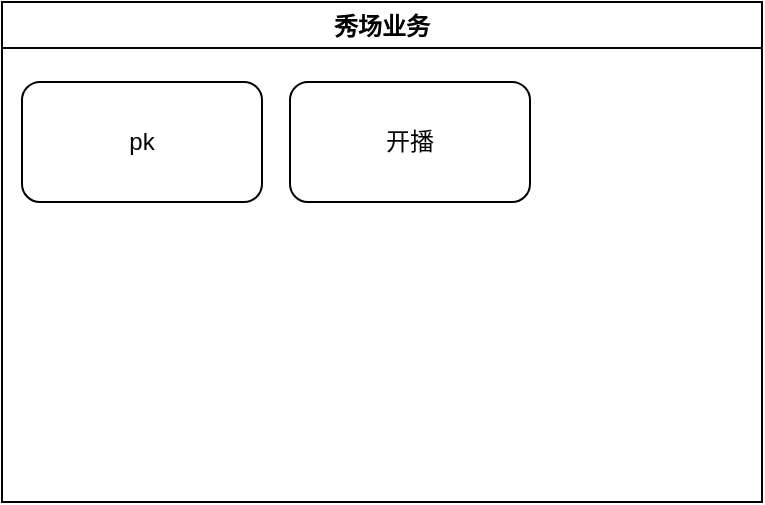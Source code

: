 <mxfile version="15.8.2" type="github" pages="3">
  <diagram id="-zExrgT_BRnBi5LAR7cQ" name="秀场">
    <mxGraphModel dx="1298" dy="737" grid="1" gridSize="10" guides="1" tooltips="1" connect="1" arrows="1" fold="1" page="1" pageScale="1" pageWidth="827" pageHeight="1169" math="0" shadow="0">
      <root>
        <mxCell id="0" />
        <mxCell id="1" parent="0" />
        <mxCell id="dI_-nYB475puKDVMi6PS-1" value="秀场业务" style="swimlane;" parent="1" vertex="1">
          <mxGeometry x="210" y="90" width="380" height="250" as="geometry" />
        </mxCell>
        <UserObject label="pk" link="data:page/id,10N0lQfYe8wFm5Y1iMHj" linkTarget="_blank" id="dI_-nYB475puKDVMi6PS-2">
          <mxCell style="rounded=1;whiteSpace=wrap;html=1;" parent="dI_-nYB475puKDVMi6PS-1" vertex="1">
            <mxGeometry x="10" y="40" width="120" height="60" as="geometry" />
          </mxCell>
        </UserObject>
        <UserObject label="开播" linkTarget="_blank" id="jEsV86pqmchG5fzxGEFL-1">
          <mxCell style="rounded=1;whiteSpace=wrap;html=1;" vertex="1" parent="dI_-nYB475puKDVMi6PS-1">
            <mxGeometry x="144" y="40" width="120" height="60" as="geometry" />
          </mxCell>
        </UserObject>
      </root>
    </mxGraphModel>
  </diagram>
  <diagram id="10N0lQfYe8wFm5Y1iMHj" name="pk">
    <mxGraphModel dx="1224" dy="603" grid="1" gridSize="10" guides="1" tooltips="1" connect="1" arrows="1" fold="1" page="1" pageScale="1" pageWidth="827" pageHeight="1169" math="0" shadow="0">
      <root>
        <mxCell id="ViuJwLj1OOJugTnilVeR-0" />
        <mxCell id="ViuJwLj1OOJugTnilVeR-1" parent="ViuJwLj1OOJugTnilVeR-0" />
        <mxCell id="oJSJa1uBalol4lqOYZzI-0" value="pk业务" style="swimlane;" vertex="1" parent="ViuJwLj1OOJugTnilVeR-1">
          <mxGeometry x="130" y="80" width="430" height="150" as="geometry" />
        </mxCell>
        <mxCell id="oJSJa1uBalol4lqOYZzI-1" value="欢乐pk" style="rounded=1;whiteSpace=wrap;html=1;" vertex="1" parent="oJSJa1uBalol4lqOYZzI-0">
          <mxGeometry x="10" y="40" width="120" height="60" as="geometry" />
        </mxCell>
        <mxCell id="oJSJa1uBalol4lqOYZzI-2" value="大乱斗" style="rounded=1;whiteSpace=wrap;html=1;" vertex="1" parent="oJSJa1uBalol4lqOYZzI-0">
          <mxGeometry x="150" y="40" width="120" height="60" as="geometry" />
        </mxCell>
        <mxCell id="oJSJa1uBalol4lqOYZzI-3" value="pk排位赛" style="rounded=1;whiteSpace=wrap;html=1;" vertex="1" parent="oJSJa1uBalol4lqOYZzI-0">
          <mxGeometry x="284" y="40" width="120" height="60" as="geometry" />
        </mxCell>
      </root>
    </mxGraphModel>
  </diagram>
  <diagram id="iFGO0_nW-d2mRWAo7Vv8" name="开播">
    <mxGraphModel dx="1854" dy="1053" grid="1" gridSize="10" guides="1" tooltips="1" connect="1" arrows="1" fold="1" page="1" pageScale="1" pageWidth="827" pageHeight="1169" math="0" shadow="0">
      <root>
        <mxCell id="7iOyxtZFTVFlowte3Iuy-0" />
        <mxCell id="7iOyxtZFTVFlowte3Iuy-1" parent="7iOyxtZFTVFlowte3Iuy-0" />
        <mxCell id="7iOyxtZFTVFlowte3Iuy-2" value="Start" style="shape=umlLifeline;perimeter=lifelinePerimeter;whiteSpace=wrap;html=1;container=1;collapsible=0;recursiveResize=0;outlineConnect=0;" vertex="1" parent="7iOyxtZFTVFlowte3Iuy-1">
          <mxGeometry x="50" y="110" width="100" height="4470" as="geometry" />
        </mxCell>
        <mxCell id="7iOyxtZFTVFlowte3Iuy-18" value="" style="html=1;points=[];perimeter=orthogonalPerimeter;" vertex="1" parent="7iOyxtZFTVFlowte3Iuy-2">
          <mxGeometry x="45" y="100" width="10" height="4100" as="geometry" />
        </mxCell>
        <mxCell id="7iOyxtZFTVFlowte3Iuy-67" value="" style="html=1;points=[];perimeter=orthogonalPerimeter;" vertex="1" parent="7iOyxtZFTVFlowte3Iuy-2">
          <mxGeometry x="55" y="1490" width="10" height="40" as="geometry" />
        </mxCell>
        <mxCell id="7iOyxtZFTVFlowte3Iuy-68" value="14、检查请求参数自定义标签长度不得大于60" style="edgeStyle=orthogonalEdgeStyle;html=1;align=left;spacingLeft=2;endArrow=block;rounded=0;entryX=1;entryY=0;" edge="1" target="7iOyxtZFTVFlowte3Iuy-67" parent="7iOyxtZFTVFlowte3Iuy-2">
          <mxGeometry relative="1" as="geometry">
            <mxPoint x="60" y="1470" as="sourcePoint" />
            <Array as="points">
              <mxPoint x="90" y="1470" />
            </Array>
          </mxGeometry>
        </mxCell>
        <mxCell id="7iOyxtZFTVFlowte3Iuy-90" value="" style="html=1;points=[];perimeter=orthogonalPerimeter;" vertex="1" parent="7iOyxtZFTVFlowte3Iuy-2">
          <mxGeometry x="50" y="2260" width="10" height="40" as="geometry" />
        </mxCell>
        <mxCell id="7iOyxtZFTVFlowte3Iuy-91" value="21、检查【5】返回结果是否成年&amp;amp;认证" style="edgeStyle=orthogonalEdgeStyle;html=1;align=left;spacingLeft=2;endArrow=block;rounded=0;entryX=1;entryY=0;" edge="1" target="7iOyxtZFTVFlowte3Iuy-90" parent="7iOyxtZFTVFlowte3Iuy-2">
          <mxGeometry relative="1" as="geometry">
            <mxPoint x="55" y="2240" as="sourcePoint" />
            <Array as="points">
              <mxPoint x="85" y="2240" />
            </Array>
          </mxGeometry>
        </mxCell>
        <mxCell id="7iOyxtZFTVFlowte3Iuy-118" value="" style="html=1;points=[];perimeter=orthogonalPerimeter;" vertex="1" parent="7iOyxtZFTVFlowte3Iuy-2">
          <mxGeometry x="50" y="2890" width="10" height="40" as="geometry" />
        </mxCell>
        <mxCell id="7iOyxtZFTVFlowte3Iuy-119" value="27、地理信息判断，由【5】返回" style="edgeStyle=orthogonalEdgeStyle;html=1;align=left;spacingLeft=2;endArrow=block;rounded=0;entryX=1;entryY=0;" edge="1" target="7iOyxtZFTVFlowte3Iuy-118" parent="7iOyxtZFTVFlowte3Iuy-2">
          <mxGeometry relative="1" as="geometry">
            <mxPoint x="55" y="2870" as="sourcePoint" />
            <Array as="points">
              <mxPoint x="85" y="2870" />
            </Array>
          </mxGeometry>
        </mxCell>
        <mxCell id="7iOyxtZFTVFlowte3Iuy-130" value="" style="html=1;points=[];perimeter=orthogonalPerimeter;" vertex="1" parent="7iOyxtZFTVFlowte3Iuy-2">
          <mxGeometry x="50" y="3300" width="10" height="40" as="geometry" />
        </mxCell>
        <mxCell id="7iOyxtZFTVFlowte3Iuy-131" value="31、extends处理处理（音频模式）" style="edgeStyle=orthogonalEdgeStyle;html=1;align=left;spacingLeft=2;endArrow=block;rounded=0;entryX=1;entryY=0;" edge="1" target="7iOyxtZFTVFlowte3Iuy-130" parent="7iOyxtZFTVFlowte3Iuy-2">
          <mxGeometry relative="1" as="geometry">
            <mxPoint x="55" y="3280" as="sourcePoint" />
            <Array as="points">
              <mxPoint x="85" y="3280" />
            </Array>
          </mxGeometry>
        </mxCell>
        <mxCell id="7iOyxtZFTVFlowte3Iuy-4" value="Request" style="shape=umlLifeline;perimeter=lifelinePerimeter;whiteSpace=wrap;html=1;container=1;collapsible=0;recursiveResize=0;outlineConnect=0;" vertex="1" parent="7iOyxtZFTVFlowte3Iuy-1">
          <mxGeometry x="320" y="110" width="100" height="4470" as="geometry" />
        </mxCell>
        <mxCell id="7iOyxtZFTVFlowte3Iuy-24" value="" style="html=1;points=[];perimeter=orthogonalPerimeter;" vertex="1" parent="7iOyxtZFTVFlowte3Iuy-4">
          <mxGeometry x="45" y="200" width="10" height="80" as="geometry" />
        </mxCell>
        <mxCell id="7iOyxtZFTVFlowte3Iuy-5" value="Vo" style="shape=umlLifeline;perimeter=lifelinePerimeter;whiteSpace=wrap;html=1;container=1;collapsible=0;recursiveResize=0;outlineConnect=0;" vertex="1" parent="7iOyxtZFTVFlowte3Iuy-1">
          <mxGeometry x="450" y="110" width="100" height="4500" as="geometry" />
        </mxCell>
        <mxCell id="7iOyxtZFTVFlowte3Iuy-32" value="" style="html=1;points=[];perimeter=orthogonalPerimeter;" vertex="1" parent="7iOyxtZFTVFlowte3Iuy-5">
          <mxGeometry x="45" y="300" width="10" height="80" as="geometry" />
        </mxCell>
        <mxCell id="7iOyxtZFTVFlowte3Iuy-6" value="Feature" style="shape=umlLifeline;perimeter=lifelinePerimeter;whiteSpace=wrap;html=1;container=1;collapsible=0;recursiveResize=0;outlineConnect=0;" vertex="1" parent="7iOyxtZFTVFlowte3Iuy-1">
          <mxGeometry x="580" y="110" width="100" height="4280" as="geometry" />
        </mxCell>
        <mxCell id="7iOyxtZFTVFlowte3Iuy-35" value="" style="html=1;points=[];perimeter=orthogonalPerimeter;" vertex="1" parent="7iOyxtZFTVFlowte3Iuy-6">
          <mxGeometry x="45" y="395" width="10" height="80" as="geometry" />
        </mxCell>
        <mxCell id="7iOyxtZFTVFlowte3Iuy-61" value="" style="html=1;points=[];perimeter=orthogonalPerimeter;" vertex="1" parent="7iOyxtZFTVFlowte3Iuy-6">
          <mxGeometry x="45" y="1230" width="10" height="80" as="geometry" />
        </mxCell>
        <mxCell id="7iOyxtZFTVFlowte3Iuy-124" value="" style="html=1;points=[];perimeter=orthogonalPerimeter;" vertex="1" parent="7iOyxtZFTVFlowte3Iuy-6">
          <mxGeometry x="45" y="3060" width="10" height="80" as="geometry" />
        </mxCell>
        <mxCell id="7iOyxtZFTVFlowte3Iuy-7" value="PepperClient" style="shape=umlLifeline;perimeter=lifelinePerimeter;whiteSpace=wrap;html=1;container=1;collapsible=0;recursiveResize=0;outlineConnect=0;" vertex="1" parent="7iOyxtZFTVFlowte3Iuy-1">
          <mxGeometry x="840" y="110" width="100" height="4390" as="geometry" />
        </mxCell>
        <mxCell id="7iOyxtZFTVFlowte3Iuy-38" value="" style="html=1;points=[];perimeter=orthogonalPerimeter;" vertex="1" parent="7iOyxtZFTVFlowte3Iuy-7">
          <mxGeometry x="45" y="490" width="10" height="80" as="geometry" />
        </mxCell>
        <mxCell id="7iOyxtZFTVFlowte3Iuy-58" value="" style="html=1;points=[];perimeter=orthogonalPerimeter;" vertex="1" parent="7iOyxtZFTVFlowte3Iuy-7">
          <mxGeometry x="45" y="1130" width="10" height="80" as="geometry" />
        </mxCell>
        <mxCell id="7iOyxtZFTVFlowte3Iuy-64" value="" style="html=1;points=[];perimeter=orthogonalPerimeter;" vertex="1" parent="7iOyxtZFTVFlowte3Iuy-7">
          <mxGeometry x="45" y="1340" width="10" height="80" as="geometry" />
        </mxCell>
        <mxCell id="7iOyxtZFTVFlowte3Iuy-69" value="" style="html=1;points=[];perimeter=orthogonalPerimeter;" vertex="1" parent="7iOyxtZFTVFlowte3Iuy-7">
          <mxGeometry x="45" y="1560" width="10" height="80" as="geometry" />
        </mxCell>
        <mxCell id="7iOyxtZFTVFlowte3Iuy-73" value="" style="html=1;points=[];perimeter=orthogonalPerimeter;" vertex="1" parent="7iOyxtZFTVFlowte3Iuy-7">
          <mxGeometry x="45" y="1670" width="10" height="80" as="geometry" />
        </mxCell>
        <mxCell id="7iOyxtZFTVFlowte3Iuy-76" value="" style="html=1;points=[];perimeter=orthogonalPerimeter;" vertex="1" parent="7iOyxtZFTVFlowte3Iuy-7">
          <mxGeometry x="45" y="1780" width="10" height="80" as="geometry" />
        </mxCell>
        <mxCell id="7iOyxtZFTVFlowte3Iuy-79" value="" style="html=1;points=[];perimeter=orthogonalPerimeter;" vertex="1" parent="7iOyxtZFTVFlowte3Iuy-7">
          <mxGeometry x="45" y="1890" width="10" height="80" as="geometry" />
        </mxCell>
        <mxCell id="7iOyxtZFTVFlowte3Iuy-112" value="" style="html=1;points=[];perimeter=orthogonalPerimeter;" vertex="1" parent="7iOyxtZFTVFlowte3Iuy-7">
          <mxGeometry x="45" y="2760" width="10" height="80" as="geometry" />
        </mxCell>
        <mxCell id="7iOyxtZFTVFlowte3Iuy-127" value="" style="html=1;points=[];perimeter=orthogonalPerimeter;" vertex="1" parent="7iOyxtZFTVFlowte3Iuy-7">
          <mxGeometry x="45" y="3160" width="10" height="80" as="geometry" />
        </mxCell>
        <mxCell id="7iOyxtZFTVFlowte3Iuy-135" value="" style="html=1;points=[];perimeter=orthogonalPerimeter;" vertex="1" parent="7iOyxtZFTVFlowte3Iuy-7">
          <mxGeometry x="45" y="3470" width="10" height="80" as="geometry" />
        </mxCell>
        <mxCell id="7iOyxtZFTVFlowte3Iuy-138" value="" style="html=1;points=[];perimeter=orthogonalPerimeter;" vertex="1" parent="7iOyxtZFTVFlowte3Iuy-7">
          <mxGeometry x="45" y="3570" width="10" height="80" as="geometry" />
        </mxCell>
        <mxCell id="7iOyxtZFTVFlowte3Iuy-141" value="" style="html=1;points=[];perimeter=orthogonalPerimeter;" vertex="1" parent="7iOyxtZFTVFlowte3Iuy-7">
          <mxGeometry x="45" y="3670" width="10" height="80" as="geometry" />
        </mxCell>
        <mxCell id="7iOyxtZFTVFlowte3Iuy-8" value="Dao" style="shape=umlLifeline;perimeter=lifelinePerimeter;whiteSpace=wrap;html=1;container=1;collapsible=0;recursiveResize=0;outlineConnect=0;" vertex="1" parent="7iOyxtZFTVFlowte3Iuy-1">
          <mxGeometry x="970" y="110" width="100" height="4250" as="geometry" />
        </mxCell>
        <mxCell id="7iOyxtZFTVFlowte3Iuy-41" value="" style="html=1;points=[];perimeter=orthogonalPerimeter;" vertex="1" parent="7iOyxtZFTVFlowte3Iuy-8">
          <mxGeometry x="45" y="590" width="10" height="80" as="geometry" />
        </mxCell>
        <mxCell id="7iOyxtZFTVFlowte3Iuy-82" value="" style="html=1;points=[];perimeter=orthogonalPerimeter;" vertex="1" parent="7iOyxtZFTVFlowte3Iuy-8">
          <mxGeometry x="45" y="2000" width="10" height="80" as="geometry" />
        </mxCell>
        <mxCell id="7iOyxtZFTVFlowte3Iuy-85" value="" style="html=1;points=[];perimeter=orthogonalPerimeter;" vertex="1" parent="7iOyxtZFTVFlowte3Iuy-8">
          <mxGeometry x="45" y="2120" width="10" height="80" as="geometry" />
        </mxCell>
        <mxCell id="7iOyxtZFTVFlowte3Iuy-103" value="" style="html=1;points=[];perimeter=orthogonalPerimeter;" vertex="1" parent="7iOyxtZFTVFlowte3Iuy-8">
          <mxGeometry x="45" y="2430" width="10" height="80" as="geometry" />
        </mxCell>
        <mxCell id="7iOyxtZFTVFlowte3Iuy-106" value="" style="html=1;points=[];perimeter=orthogonalPerimeter;" vertex="1" parent="7iOyxtZFTVFlowte3Iuy-8">
          <mxGeometry x="45" y="2540" width="10" height="80" as="geometry" />
        </mxCell>
        <mxCell id="7iOyxtZFTVFlowte3Iuy-109" value="" style="html=1;points=[];perimeter=orthogonalPerimeter;" vertex="1" parent="7iOyxtZFTVFlowte3Iuy-8">
          <mxGeometry x="45" y="2650" width="10" height="80" as="geometry" />
        </mxCell>
        <mxCell id="7iOyxtZFTVFlowte3Iuy-115" value="" style="html=1;points=[];perimeter=orthogonalPerimeter;" vertex="1" parent="7iOyxtZFTVFlowte3Iuy-8">
          <mxGeometry x="45" y="2783" width="10" height="30" as="geometry" />
        </mxCell>
        <mxCell id="7iOyxtZFTVFlowte3Iuy-9" value="Redis" style="shape=umlLifeline;perimeter=lifelinePerimeter;whiteSpace=wrap;html=1;container=1;collapsible=0;recursiveResize=0;outlineConnect=0;" vertex="1" parent="7iOyxtZFTVFlowte3Iuy-1">
          <mxGeometry x="1100" y="110" width="100" height="4240" as="geometry" />
        </mxCell>
        <mxCell id="7iOyxtZFTVFlowte3Iuy-44" value="" style="html=1;points=[];perimeter=orthogonalPerimeter;" vertex="1" parent="7iOyxtZFTVFlowte3Iuy-9">
          <mxGeometry x="45" y="690" width="10" height="80" as="geometry" />
        </mxCell>
        <mxCell id="7iOyxtZFTVFlowte3Iuy-99" value="" style="html=1;points=[];perimeter=orthogonalPerimeter;" vertex="1" parent="7iOyxtZFTVFlowte3Iuy-9">
          <mxGeometry x="45" y="2320" width="10" height="80" as="geometry" />
        </mxCell>
        <mxCell id="7iOyxtZFTVFlowte3Iuy-132" value="" style="html=1;points=[];perimeter=orthogonalPerimeter;" vertex="1" parent="7iOyxtZFTVFlowte3Iuy-9">
          <mxGeometry x="45" y="3360" width="10" height="80" as="geometry" />
        </mxCell>
        <mxCell id="7iOyxtZFTVFlowte3Iuy-10" value="Degraded" style="shape=umlLifeline;perimeter=lifelinePerimeter;whiteSpace=wrap;html=1;container=1;collapsible=0;recursiveResize=0;outlineConnect=0;" vertex="1" parent="7iOyxtZFTVFlowte3Iuy-1">
          <mxGeometry x="190" y="110" width="100" height="4340" as="geometry" />
        </mxCell>
        <mxCell id="7iOyxtZFTVFlowte3Iuy-20" value="" style="html=1;points=[];perimeter=orthogonalPerimeter;" vertex="1" parent="7iOyxtZFTVFlowte3Iuy-10">
          <mxGeometry x="45" y="100" width="10" height="80" as="geometry" />
        </mxCell>
        <mxCell id="7iOyxtZFTVFlowte3Iuy-47" value="" style="html=1;points=[];perimeter=orthogonalPerimeter;" vertex="1" parent="7iOyxtZFTVFlowte3Iuy-10">
          <mxGeometry x="45" y="800" width="10" height="80" as="geometry" />
        </mxCell>
        <mxCell id="7iOyxtZFTVFlowte3Iuy-50" value="" style="html=1;points=[];perimeter=orthogonalPerimeter;" vertex="1" parent="7iOyxtZFTVFlowte3Iuy-10">
          <mxGeometry x="45" y="920" width="10" height="80" as="geometry" />
        </mxCell>
        <mxCell id="7iOyxtZFTVFlowte3Iuy-11" value="Restrict" style="shape=umlLifeline;perimeter=lifelinePerimeter;whiteSpace=wrap;html=1;container=1;collapsible=0;recursiveResize=0;outlineConnect=0;" vertex="1" parent="7iOyxtZFTVFlowte3Iuy-1">
          <mxGeometry x="1230" y="110" width="100" height="4240" as="geometry" />
        </mxCell>
        <mxCell id="7iOyxtZFTVFlowte3Iuy-55" value="" style="html=1;points=[];perimeter=orthogonalPerimeter;" vertex="1" parent="7iOyxtZFTVFlowte3Iuy-11">
          <mxGeometry x="45" y="1020" width="10" height="80" as="geometry" />
        </mxCell>
        <mxCell id="7iOyxtZFTVFlowte3Iuy-14" value="PepperBus" style="shape=umlLifeline;perimeter=lifelinePerimeter;whiteSpace=wrap;html=1;container=1;collapsible=0;recursiveResize=0;outlineConnect=0;" vertex="1" parent="7iOyxtZFTVFlowte3Iuy-1">
          <mxGeometry x="1760" y="110" width="100" height="4180" as="geometry" />
        </mxCell>
        <mxCell id="7iOyxtZFTVFlowte3Iuy-153" value="" style="html=1;verticalAlign=bottom;endArrow=none;dashed=1;endSize=8;rounded=0;" edge="1" parent="7iOyxtZFTVFlowte3Iuy-14" source="7iOyxtZFTVFlowte3Iuy-14">
          <mxGeometry relative="1" as="geometry">
            <mxPoint x="50" y="3780" as="targetPoint" />
            <mxPoint x="1809.5" y="3910" as="sourcePoint" />
            <Array as="points" />
          </mxGeometry>
        </mxCell>
        <mxCell id="7iOyxtZFTVFlowte3Iuy-144" value="" style="html=1;points=[];perimeter=orthogonalPerimeter;" vertex="1" parent="7iOyxtZFTVFlowte3Iuy-14">
          <mxGeometry x="45" y="3780" width="10" height="80" as="geometry" />
        </mxCell>
        <mxCell id="7iOyxtZFTVFlowte3Iuy-15" value="Worker" style="shape=umlLifeline;perimeter=lifelinePerimeter;whiteSpace=wrap;html=1;container=1;collapsible=0;recursiveResize=0;outlineConnect=0;" vertex="1" parent="7iOyxtZFTVFlowte3Iuy-1">
          <mxGeometry x="1900" y="110" width="100" height="800" as="geometry" />
        </mxCell>
        <mxCell id="7iOyxtZFTVFlowte3Iuy-16" value="Antispam" style="shape=umlLifeline;perimeter=lifelinePerimeter;whiteSpace=wrap;html=1;container=1;collapsible=0;recursiveResize=0;outlineConnect=0;" vertex="1" parent="7iOyxtZFTVFlowte3Iuy-1">
          <mxGeometry x="1500" y="110" width="100" height="300" as="geometry" />
        </mxCell>
        <mxCell id="7iOyxtZFTVFlowte3Iuy-17" value="Sync" style="shape=umlLifeline;perimeter=lifelinePerimeter;whiteSpace=wrap;html=1;container=1;collapsible=0;recursiveResize=0;outlineConnect=0;" vertex="1" parent="7iOyxtZFTVFlowte3Iuy-1">
          <mxGeometry x="1630" y="110" width="100" height="300" as="geometry" />
        </mxCell>
        <mxCell id="7iOyxtZFTVFlowte3Iuy-21" value="1、降级判断" style="html=1;verticalAlign=bottom;endArrow=block;entryX=0;entryY=0;rounded=0;" edge="1" target="7iOyxtZFTVFlowte3Iuy-20" parent="7iOyxtZFTVFlowte3Iuy-1" source="7iOyxtZFTVFlowte3Iuy-2">
          <mxGeometry relative="1" as="geometry">
            <mxPoint x="280" y="210" as="sourcePoint" />
          </mxGeometry>
        </mxCell>
        <mxCell id="7iOyxtZFTVFlowte3Iuy-22" value="return" style="html=1;verticalAlign=bottom;endArrow=open;dashed=1;endSize=8;exitX=0;exitY=0.95;rounded=0;" edge="1" source="7iOyxtZFTVFlowte3Iuy-20" parent="7iOyxtZFTVFlowte3Iuy-1" target="7iOyxtZFTVFlowte3Iuy-2">
          <mxGeometry relative="1" as="geometry">
            <mxPoint x="270" y="286" as="targetPoint" />
          </mxGeometry>
        </mxCell>
        <mxCell id="7iOyxtZFTVFlowte3Iuy-25" value="2、参数验证" style="html=1;verticalAlign=bottom;endArrow=block;entryX=0;entryY=0;rounded=0;" edge="1" target="7iOyxtZFTVFlowte3Iuy-24" parent="7iOyxtZFTVFlowte3Iuy-1" source="7iOyxtZFTVFlowte3Iuy-2">
          <mxGeometry relative="1" as="geometry">
            <mxPoint x="300" y="300" as="sourcePoint" />
          </mxGeometry>
        </mxCell>
        <mxCell id="7iOyxtZFTVFlowte3Iuy-26" value="return" style="html=1;verticalAlign=bottom;endArrow=open;dashed=1;endSize=8;exitX=0;exitY=0.95;rounded=0;" edge="1" source="7iOyxtZFTVFlowte3Iuy-24" parent="7iOyxtZFTVFlowte3Iuy-1" target="7iOyxtZFTVFlowte3Iuy-2">
          <mxGeometry relative="1" as="geometry">
            <mxPoint x="290" y="386" as="targetPoint" />
          </mxGeometry>
        </mxCell>
        <mxCell id="7iOyxtZFTVFlowte3Iuy-33" value="3、数据结构化" style="html=1;verticalAlign=bottom;endArrow=block;entryX=0;entryY=0;rounded=0;" edge="1" target="7iOyxtZFTVFlowte3Iuy-32" parent="7iOyxtZFTVFlowte3Iuy-1" source="7iOyxtZFTVFlowte3Iuy-2">
          <mxGeometry relative="1" as="geometry">
            <mxPoint x="310" y="410" as="sourcePoint" />
          </mxGeometry>
        </mxCell>
        <mxCell id="7iOyxtZFTVFlowte3Iuy-34" value="return" style="html=1;verticalAlign=bottom;endArrow=open;dashed=1;endSize=8;exitX=0;exitY=0.95;rounded=0;" edge="1" source="7iOyxtZFTVFlowte3Iuy-32" parent="7iOyxtZFTVFlowte3Iuy-1" target="7iOyxtZFTVFlowte3Iuy-2">
          <mxGeometry relative="1" as="geometry">
            <mxPoint x="300" y="486" as="targetPoint" />
          </mxGeometry>
        </mxCell>
        <mxCell id="7iOyxtZFTVFlowte3Iuy-36" value="4、判断版本是否支持连麦" style="html=1;verticalAlign=bottom;endArrow=block;entryX=0;entryY=0;rounded=0;" edge="1" target="7iOyxtZFTVFlowte3Iuy-35" parent="7iOyxtZFTVFlowte3Iuy-1" source="7iOyxtZFTVFlowte3Iuy-2">
          <mxGeometry relative="1" as="geometry">
            <mxPoint x="340" y="500" as="sourcePoint" />
          </mxGeometry>
        </mxCell>
        <mxCell id="7iOyxtZFTVFlowte3Iuy-37" value="return" style="html=1;verticalAlign=bottom;endArrow=open;dashed=1;endSize=8;exitX=0;exitY=0.95;rounded=0;" edge="1" source="7iOyxtZFTVFlowte3Iuy-35" parent="7iOyxtZFTVFlowte3Iuy-1" target="7iOyxtZFTVFlowte3Iuy-2">
          <mxGeometry relative="1" as="geometry">
            <mxPoint x="330" y="581" as="targetPoint" />
          </mxGeometry>
        </mxCell>
        <mxCell id="7iOyxtZFTVFlowte3Iuy-39" value="5、获取用户信息" style="html=1;verticalAlign=bottom;endArrow=block;entryX=0;entryY=0;rounded=0;" edge="1" target="7iOyxtZFTVFlowte3Iuy-38" parent="7iOyxtZFTVFlowte3Iuy-1" source="7iOyxtZFTVFlowte3Iuy-2">
          <mxGeometry relative="1" as="geometry">
            <mxPoint x="350" y="600" as="sourcePoint" />
          </mxGeometry>
        </mxCell>
        <mxCell id="7iOyxtZFTVFlowte3Iuy-40" value="return" style="html=1;verticalAlign=bottom;endArrow=open;dashed=1;endSize=8;exitX=0;exitY=0.95;rounded=0;" edge="1" source="7iOyxtZFTVFlowte3Iuy-38" parent="7iOyxtZFTVFlowte3Iuy-1" target="7iOyxtZFTVFlowte3Iuy-2">
          <mxGeometry relative="1" as="geometry">
            <mxPoint x="330" y="676" as="targetPoint" />
          </mxGeometry>
        </mxCell>
        <mxCell id="7iOyxtZFTVFlowte3Iuy-42" value="6、判断主播是否绑定公共房" style="html=1;verticalAlign=bottom;endArrow=block;entryX=0;entryY=0;rounded=0;" edge="1" target="7iOyxtZFTVFlowte3Iuy-41" parent="7iOyxtZFTVFlowte3Iuy-1" source="7iOyxtZFTVFlowte3Iuy-2">
          <mxGeometry relative="1" as="geometry">
            <mxPoint x="320" y="700" as="sourcePoint" />
          </mxGeometry>
        </mxCell>
        <mxCell id="7iOyxtZFTVFlowte3Iuy-43" value="return" style="html=1;verticalAlign=bottom;endArrow=open;dashed=1;endSize=8;exitX=0;exitY=0.95;rounded=0;" edge="1" source="7iOyxtZFTVFlowte3Iuy-41" parent="7iOyxtZFTVFlowte3Iuy-1" target="7iOyxtZFTVFlowte3Iuy-2">
          <mxGeometry relative="1" as="geometry">
            <mxPoint x="260" y="776" as="targetPoint" />
          </mxGeometry>
        </mxCell>
        <mxCell id="7iOyxtZFTVFlowte3Iuy-45" value="7、私密直播处理" style="html=1;verticalAlign=bottom;endArrow=block;entryX=0;entryY=0;rounded=0;" edge="1" target="7iOyxtZFTVFlowte3Iuy-44" parent="7iOyxtZFTVFlowte3Iuy-1" source="7iOyxtZFTVFlowte3Iuy-2">
          <mxGeometry relative="1" as="geometry">
            <mxPoint x="260" y="800" as="sourcePoint" />
          </mxGeometry>
        </mxCell>
        <mxCell id="7iOyxtZFTVFlowte3Iuy-46" value="return" style="html=1;verticalAlign=bottom;endArrow=open;dashed=1;endSize=8;exitX=0;exitY=0.95;rounded=0;" edge="1" source="7iOyxtZFTVFlowte3Iuy-44" parent="7iOyxtZFTVFlowte3Iuy-1" target="7iOyxtZFTVFlowte3Iuy-2">
          <mxGeometry relative="1" as="geometry">
            <mxPoint x="260" y="876" as="targetPoint" />
          </mxGeometry>
        </mxCell>
        <mxCell id="7iOyxtZFTVFlowte3Iuy-48" value="8、海外地区判断" style="html=1;verticalAlign=bottom;endArrow=block;entryX=0;entryY=0;rounded=0;" edge="1" target="7iOyxtZFTVFlowte3Iuy-47" parent="7iOyxtZFTVFlowte3Iuy-1" source="7iOyxtZFTVFlowte3Iuy-2">
          <mxGeometry relative="1" as="geometry">
            <mxPoint x="290" y="910" as="sourcePoint" />
          </mxGeometry>
        </mxCell>
        <mxCell id="7iOyxtZFTVFlowte3Iuy-49" value="return" style="html=1;verticalAlign=bottom;endArrow=open;dashed=1;endSize=8;exitX=0;exitY=0.95;rounded=0;" edge="1" source="7iOyxtZFTVFlowte3Iuy-47" parent="7iOyxtZFTVFlowte3Iuy-1" target="7iOyxtZFTVFlowte3Iuy-2">
          <mxGeometry relative="1" as="geometry">
            <mxPoint x="260" y="986" as="targetPoint" />
          </mxGeometry>
        </mxCell>
        <mxCell id="7iOyxtZFTVFlowte3Iuy-66" value="return" style="html=1;verticalAlign=bottom;endArrow=open;dashed=1;endSize=8;exitX=0;exitY=0.95;rounded=0;" edge="1" source="7iOyxtZFTVFlowte3Iuy-64" parent="7iOyxtZFTVFlowte3Iuy-1" target="7iOyxtZFTVFlowte3Iuy-2">
          <mxGeometry relative="1" as="geometry">
            <mxPoint x="420" y="1536" as="targetPoint" />
          </mxGeometry>
        </mxCell>
        <mxCell id="7iOyxtZFTVFlowte3Iuy-70" value="15、获取用户标签" style="html=1;verticalAlign=bottom;endArrow=block;entryX=0;entryY=0;rounded=0;" edge="1" target="7iOyxtZFTVFlowte3Iuy-69" parent="7iOyxtZFTVFlowte3Iuy-1" source="7iOyxtZFTVFlowte3Iuy-2">
          <mxGeometry relative="1" as="geometry">
            <mxPoint x="290" y="1670" as="sourcePoint" />
          </mxGeometry>
        </mxCell>
        <mxCell id="7iOyxtZFTVFlowte3Iuy-71" value="return" style="html=1;verticalAlign=bottom;endArrow=open;dashed=1;endSize=8;exitX=0;exitY=0.95;rounded=0;" edge="1" source="7iOyxtZFTVFlowte3Iuy-69" parent="7iOyxtZFTVFlowte3Iuy-1" target="7iOyxtZFTVFlowte3Iuy-2">
          <mxGeometry relative="1" as="geometry">
            <mxPoint x="290" y="1746" as="targetPoint" />
          </mxGeometry>
        </mxCell>
        <mxCell id="7iOyxtZFTVFlowte3Iuy-65" value="13、更新主播标签" style="html=1;verticalAlign=bottom;endArrow=block;entryX=0;entryY=0;rounded=0;" edge="1" target="7iOyxtZFTVFlowte3Iuy-64" parent="7iOyxtZFTVFlowte3Iuy-1" source="7iOyxtZFTVFlowte3Iuy-2">
          <mxGeometry relative="1" as="geometry">
            <mxPoint x="290" y="1460" as="sourcePoint" />
          </mxGeometry>
        </mxCell>
        <mxCell id="7iOyxtZFTVFlowte3Iuy-63" value="return" style="html=1;verticalAlign=bottom;endArrow=open;dashed=1;endSize=8;exitX=0;exitY=0.95;rounded=0;" edge="1" source="7iOyxtZFTVFlowte3Iuy-61" parent="7iOyxtZFTVFlowte3Iuy-1" target="7iOyxtZFTVFlowte3Iuy-2">
          <mxGeometry relative="1" as="geometry">
            <mxPoint x="290" y="1426" as="targetPoint" />
          </mxGeometry>
        </mxCell>
        <mxCell id="7iOyxtZFTVFlowte3Iuy-62" value="12、判断版本是否支持直播分类" style="html=1;verticalAlign=bottom;endArrow=block;entryX=0;entryY=0;rounded=0;" edge="1" target="7iOyxtZFTVFlowte3Iuy-61" parent="7iOyxtZFTVFlowte3Iuy-1" source="7iOyxtZFTVFlowte3Iuy-2">
          <mxGeometry relative="1" as="geometry">
            <mxPoint x="300" y="1350" as="sourcePoint" />
          </mxGeometry>
        </mxCell>
        <mxCell id="7iOyxtZFTVFlowte3Iuy-60" value="return" style="html=1;verticalAlign=bottom;endArrow=open;dashed=1;endSize=8;exitX=0;exitY=0.95;rounded=0;" edge="1" source="7iOyxtZFTVFlowte3Iuy-58" parent="7iOyxtZFTVFlowte3Iuy-1" target="7iOyxtZFTVFlowte3Iuy-2">
          <mxGeometry relative="1" as="geometry">
            <mxPoint x="290" y="1316" as="targetPoint" />
          </mxGeometry>
        </mxCell>
        <mxCell id="7iOyxtZFTVFlowte3Iuy-59" value="11、判断是否禁播" style="html=1;verticalAlign=bottom;endArrow=block;entryX=0;entryY=0;rounded=0;" edge="1" target="7iOyxtZFTVFlowte3Iuy-58" parent="7iOyxtZFTVFlowte3Iuy-1" source="7iOyxtZFTVFlowte3Iuy-2">
          <mxGeometry relative="1" as="geometry">
            <mxPoint x="290" y="1240" as="sourcePoint" />
          </mxGeometry>
        </mxCell>
        <mxCell id="7iOyxtZFTVFlowte3Iuy-57" value="return" style="html=1;verticalAlign=bottom;endArrow=open;dashed=1;endSize=8;exitX=0;exitY=0.95;rounded=0;" edge="1" source="7iOyxtZFTVFlowte3Iuy-55" parent="7iOyxtZFTVFlowte3Iuy-1" target="7iOyxtZFTVFlowte3Iuy-2">
          <mxGeometry relative="1" as="geometry">
            <mxPoint x="290" y="1210" as="targetPoint" />
          </mxGeometry>
        </mxCell>
        <mxCell id="7iOyxtZFTVFlowte3Iuy-56" value="10、检查开播频率" style="html=1;verticalAlign=bottom;endArrow=block;entryX=0;entryY=0;rounded=0;" edge="1" target="7iOyxtZFTVFlowte3Iuy-55" parent="7iOyxtZFTVFlowte3Iuy-1" source="7iOyxtZFTVFlowte3Iuy-2">
          <mxGeometry x="-0.026" y="10" relative="1" as="geometry">
            <mxPoint x="310" y="1130" as="sourcePoint" />
            <mxPoint as="offset" />
          </mxGeometry>
        </mxCell>
        <mxCell id="7iOyxtZFTVFlowte3Iuy-52" value="return" style="html=1;verticalAlign=bottom;endArrow=open;dashed=1;endSize=8;exitX=0;exitY=0.95;rounded=0;" edge="1" source="7iOyxtZFTVFlowte3Iuy-50" parent="7iOyxtZFTVFlowte3Iuy-1" target="7iOyxtZFTVFlowte3Iuy-2">
          <mxGeometry relative="1" as="geometry">
            <mxPoint x="295" y="1106" as="targetPoint" />
          </mxGeometry>
        </mxCell>
        <mxCell id="7iOyxtZFTVFlowte3Iuy-51" value="9、异常IP判断" style="html=1;verticalAlign=bottom;endArrow=block;entryX=0;entryY=0;rounded=0;" edge="1" target="7iOyxtZFTVFlowte3Iuy-50" parent="7iOyxtZFTVFlowte3Iuy-1" source="7iOyxtZFTVFlowte3Iuy-2">
          <mxGeometry relative="1" as="geometry">
            <mxPoint x="295" y="1030" as="sourcePoint" />
          </mxGeometry>
        </mxCell>
        <mxCell id="7iOyxtZFTVFlowte3Iuy-74" value="16、获取官方标签" style="html=1;verticalAlign=bottom;endArrow=block;entryX=0;entryY=0;rounded=0;" edge="1" target="7iOyxtZFTVFlowte3Iuy-73" parent="7iOyxtZFTVFlowte3Iuy-1" source="7iOyxtZFTVFlowte3Iuy-2">
          <mxGeometry relative="1" as="geometry">
            <mxPoint x="685" y="1780" as="sourcePoint" />
          </mxGeometry>
        </mxCell>
        <mxCell id="7iOyxtZFTVFlowte3Iuy-75" value="return" style="html=1;verticalAlign=bottom;endArrow=open;dashed=1;endSize=8;exitX=0;exitY=0.95;rounded=0;" edge="1" source="7iOyxtZFTVFlowte3Iuy-73" parent="7iOyxtZFTVFlowte3Iuy-1" target="7iOyxtZFTVFlowte3Iuy-2">
          <mxGeometry relative="1" as="geometry">
            <mxPoint x="685" y="1856" as="targetPoint" />
          </mxGeometry>
        </mxCell>
        <mxCell id="7iOyxtZFTVFlowte3Iuy-77" value="17、获取主播画像" style="html=1;verticalAlign=bottom;endArrow=block;entryX=0;entryY=0;rounded=0;" edge="1" target="7iOyxtZFTVFlowte3Iuy-76" parent="7iOyxtZFTVFlowte3Iuy-1" source="7iOyxtZFTVFlowte3Iuy-2">
          <mxGeometry relative="1" as="geometry">
            <mxPoint x="685" y="1890" as="sourcePoint" />
          </mxGeometry>
        </mxCell>
        <mxCell id="7iOyxtZFTVFlowte3Iuy-78" value="return" style="html=1;verticalAlign=bottom;endArrow=open;dashed=1;endSize=8;exitX=0;exitY=0.95;rounded=0;" edge="1" source="7iOyxtZFTVFlowte3Iuy-76" parent="7iOyxtZFTVFlowte3Iuy-1" target="7iOyxtZFTVFlowte3Iuy-2">
          <mxGeometry relative="1" as="geometry">
            <mxPoint x="685" y="1966" as="targetPoint" />
          </mxGeometry>
        </mxCell>
        <mxCell id="7iOyxtZFTVFlowte3Iuy-80" value="18、获取主播关注数" style="html=1;verticalAlign=bottom;endArrow=block;entryX=0;entryY=0;rounded=0;" edge="1" target="7iOyxtZFTVFlowte3Iuy-79" parent="7iOyxtZFTVFlowte3Iuy-1" source="7iOyxtZFTVFlowte3Iuy-2">
          <mxGeometry relative="1" as="geometry">
            <mxPoint x="685" y="2000" as="sourcePoint" />
          </mxGeometry>
        </mxCell>
        <mxCell id="7iOyxtZFTVFlowte3Iuy-81" value="return" style="html=1;verticalAlign=bottom;endArrow=open;dashed=1;endSize=8;exitX=0;exitY=0.95;rounded=0;" edge="1" source="7iOyxtZFTVFlowte3Iuy-79" parent="7iOyxtZFTVFlowte3Iuy-1" target="7iOyxtZFTVFlowte3Iuy-2">
          <mxGeometry relative="1" as="geometry">
            <mxPoint x="685" y="2076" as="targetPoint" />
          </mxGeometry>
        </mxCell>
        <mxCell id="7iOyxtZFTVFlowte3Iuy-83" value="19、获取直播背景图" style="html=1;verticalAlign=bottom;endArrow=block;entryX=0;entryY=0;rounded=0;" edge="1" target="7iOyxtZFTVFlowte3Iuy-82" parent="7iOyxtZFTVFlowte3Iuy-1" source="7iOyxtZFTVFlowte3Iuy-2">
          <mxGeometry relative="1" as="geometry">
            <mxPoint x="950" y="2120" as="sourcePoint" />
          </mxGeometry>
        </mxCell>
        <mxCell id="7iOyxtZFTVFlowte3Iuy-84" value="return" style="html=1;verticalAlign=bottom;endArrow=open;dashed=1;endSize=8;exitX=0;exitY=0.95;rounded=0;" edge="1" source="7iOyxtZFTVFlowte3Iuy-82" parent="7iOyxtZFTVFlowte3Iuy-1" target="7iOyxtZFTVFlowte3Iuy-2">
          <mxGeometry relative="1" as="geometry">
            <mxPoint x="950" y="2196" as="targetPoint" />
          </mxGeometry>
        </mxCell>
        <mxCell id="7iOyxtZFTVFlowte3Iuy-86" value="20、获取主播达人认证" style="html=1;verticalAlign=bottom;endArrow=block;entryX=0;entryY=0;rounded=0;" edge="1" target="7iOyxtZFTVFlowte3Iuy-85" parent="7iOyxtZFTVFlowte3Iuy-1" source="7iOyxtZFTVFlowte3Iuy-2">
          <mxGeometry relative="1" as="geometry">
            <mxPoint x="945" y="2230" as="sourcePoint" />
          </mxGeometry>
        </mxCell>
        <mxCell id="7iOyxtZFTVFlowte3Iuy-87" value="return" style="html=1;verticalAlign=bottom;endArrow=open;dashed=1;endSize=8;exitX=0;exitY=0.95;rounded=0;" edge="1" source="7iOyxtZFTVFlowte3Iuy-85" parent="7iOyxtZFTVFlowte3Iuy-1" target="7iOyxtZFTVFlowte3Iuy-2">
          <mxGeometry relative="1" as="geometry">
            <mxPoint x="945" y="2306" as="targetPoint" />
          </mxGeometry>
        </mxCell>
        <mxCell id="7iOyxtZFTVFlowte3Iuy-100" value="22、判断sn是否使用" style="html=1;verticalAlign=bottom;endArrow=block;entryX=0;entryY=0;rounded=0;" edge="1" target="7iOyxtZFTVFlowte3Iuy-99" parent="7iOyxtZFTVFlowte3Iuy-1">
          <mxGeometry relative="1" as="geometry">
            <mxPoint x="229.071" y="2430" as="sourcePoint" />
          </mxGeometry>
        </mxCell>
        <mxCell id="7iOyxtZFTVFlowte3Iuy-101" value="return" style="html=1;verticalAlign=bottom;endArrow=open;dashed=1;endSize=8;exitX=0;exitY=0.95;rounded=0;" edge="1" source="7iOyxtZFTVFlowte3Iuy-99" parent="7iOyxtZFTVFlowte3Iuy-1" target="7iOyxtZFTVFlowte3Iuy-2">
          <mxGeometry relative="1" as="geometry">
            <mxPoint x="1075" y="2506" as="targetPoint" />
          </mxGeometry>
        </mxCell>
        <mxCell id="7iOyxtZFTVFlowte3Iuy-104" value="23、判断sn是否重复" style="html=1;verticalAlign=bottom;endArrow=block;entryX=0;entryY=0;rounded=0;" edge="1" target="7iOyxtZFTVFlowte3Iuy-103" parent="7iOyxtZFTVFlowte3Iuy-1" source="7iOyxtZFTVFlowte3Iuy-2">
          <mxGeometry relative="1" as="geometry">
            <mxPoint x="945" y="2540" as="sourcePoint" />
          </mxGeometry>
        </mxCell>
        <mxCell id="7iOyxtZFTVFlowte3Iuy-105" value="return" style="html=1;verticalAlign=bottom;endArrow=open;dashed=1;endSize=8;exitX=0;exitY=0.95;rounded=0;" edge="1" source="7iOyxtZFTVFlowte3Iuy-103" parent="7iOyxtZFTVFlowte3Iuy-1" target="7iOyxtZFTVFlowte3Iuy-2">
          <mxGeometry relative="1" as="geometry">
            <mxPoint x="945" y="2616" as="targetPoint" />
          </mxGeometry>
        </mxCell>
        <mxCell id="7iOyxtZFTVFlowte3Iuy-107" value="24、判断主播同时开播数量" style="html=1;verticalAlign=bottom;endArrow=block;entryX=0;entryY=0;rounded=0;" edge="1" target="7iOyxtZFTVFlowte3Iuy-106" parent="7iOyxtZFTVFlowte3Iuy-1" source="7iOyxtZFTVFlowte3Iuy-2">
          <mxGeometry relative="1" as="geometry">
            <mxPoint x="945" y="2650" as="sourcePoint" />
          </mxGeometry>
        </mxCell>
        <mxCell id="7iOyxtZFTVFlowte3Iuy-108" value="return" style="html=1;verticalAlign=bottom;endArrow=open;dashed=1;endSize=8;exitX=0;exitY=0.95;rounded=0;" edge="1" source="7iOyxtZFTVFlowte3Iuy-106" parent="7iOyxtZFTVFlowte3Iuy-1" target="7iOyxtZFTVFlowte3Iuy-2">
          <mxGeometry relative="1" as="geometry">
            <mxPoint x="945" y="2726" as="targetPoint" />
          </mxGeometry>
        </mxCell>
        <mxCell id="7iOyxtZFTVFlowte3Iuy-110" value="25、判断是否同设备直播" style="html=1;verticalAlign=bottom;endArrow=block;entryX=0;entryY=0;rounded=0;" edge="1" target="7iOyxtZFTVFlowte3Iuy-109" parent="7iOyxtZFTVFlowte3Iuy-1" source="7iOyxtZFTVFlowte3Iuy-2">
          <mxGeometry relative="1" as="geometry">
            <mxPoint x="945" y="2760" as="sourcePoint" />
          </mxGeometry>
        </mxCell>
        <mxCell id="7iOyxtZFTVFlowte3Iuy-111" value="return" style="html=1;verticalAlign=bottom;endArrow=open;dashed=1;endSize=8;exitX=0;exitY=0.95;rounded=0;" edge="1" source="7iOyxtZFTVFlowte3Iuy-109" parent="7iOyxtZFTVFlowte3Iuy-1" target="7iOyxtZFTVFlowte3Iuy-2">
          <mxGeometry relative="1" as="geometry">
            <mxPoint x="945" y="2836" as="targetPoint" />
          </mxGeometry>
        </mxCell>
        <mxCell id="7iOyxtZFTVFlowte3Iuy-113" value="26、处理开播封面" style="html=1;verticalAlign=bottom;endArrow=block;entryX=0;entryY=0;rounded=0;" edge="1" target="7iOyxtZFTVFlowte3Iuy-112" parent="7iOyxtZFTVFlowte3Iuy-1" source="7iOyxtZFTVFlowte3Iuy-2">
          <mxGeometry relative="1" as="geometry">
            <mxPoint x="815" y="2870" as="sourcePoint" />
          </mxGeometry>
        </mxCell>
        <mxCell id="7iOyxtZFTVFlowte3Iuy-114" value="return" style="html=1;verticalAlign=bottom;endArrow=open;dashed=1;endSize=8;exitX=0;exitY=0.95;rounded=0;" edge="1" source="7iOyxtZFTVFlowte3Iuy-112" parent="7iOyxtZFTVFlowte3Iuy-1" target="7iOyxtZFTVFlowte3Iuy-2">
          <mxGeometry relative="1" as="geometry">
            <mxPoint x="815" y="2946" as="targetPoint" />
          </mxGeometry>
        </mxCell>
        <mxCell id="7iOyxtZFTVFlowte3Iuy-117" value="return" style="html=1;verticalAlign=bottom;endArrow=open;dashed=1;endSize=8;rounded=0;" edge="1" source="7iOyxtZFTVFlowte3Iuy-115" parent="7iOyxtZFTVFlowte3Iuy-1" target="7iOyxtZFTVFlowte3Iuy-7">
          <mxGeometry relative="1" as="geometry">
            <mxPoint x="945" y="2900" as="targetPoint" />
            <Array as="points">
              <mxPoint x="970" y="2920" />
            </Array>
          </mxGeometry>
        </mxCell>
        <mxCell id="7iOyxtZFTVFlowte3Iuy-116" value="26.1、读表" style="html=1;verticalAlign=bottom;endArrow=block;rounded=0;" edge="1" target="7iOyxtZFTVFlowte3Iuy-8" parent="7iOyxtZFTVFlowte3Iuy-1" source="7iOyxtZFTVFlowte3Iuy-7">
          <mxGeometry relative="1" as="geometry">
            <mxPoint x="945" y="2870" as="sourcePoint" />
            <Array as="points">
              <mxPoint x="970" y="2890" />
            </Array>
          </mxGeometry>
        </mxCell>
        <mxCell id="7iOyxtZFTVFlowte3Iuy-120" value="Curl" style="shape=umlLifeline;perimeter=lifelinePerimeter;whiteSpace=wrap;html=1;container=1;collapsible=0;recursiveResize=0;outlineConnect=0;" vertex="1" parent="7iOyxtZFTVFlowte3Iuy-1">
          <mxGeometry x="1360" y="110" width="100" height="4180" as="geometry" />
        </mxCell>
        <mxCell id="7iOyxtZFTVFlowte3Iuy-121" value="" style="html=1;points=[];perimeter=orthogonalPerimeter;" vertex="1" parent="7iOyxtZFTVFlowte3Iuy-120">
          <mxGeometry x="45" y="2950" width="10" height="80" as="geometry" />
        </mxCell>
        <mxCell id="7iOyxtZFTVFlowte3Iuy-122" value="28、过滤标题敏感(api.data.huajiao.com)" style="html=1;verticalAlign=bottom;endArrow=block;entryX=0;entryY=0;rounded=0;" edge="1" target="7iOyxtZFTVFlowte3Iuy-121" parent="7iOyxtZFTVFlowte3Iuy-1" source="7iOyxtZFTVFlowte3Iuy-2">
          <mxGeometry relative="1" as="geometry">
            <mxPoint x="1335" y="3040" as="sourcePoint" />
          </mxGeometry>
        </mxCell>
        <mxCell id="7iOyxtZFTVFlowte3Iuy-123" value="return" style="html=1;verticalAlign=bottom;endArrow=open;dashed=1;endSize=8;exitX=0;exitY=0.95;rounded=0;" edge="1" source="7iOyxtZFTVFlowte3Iuy-121" parent="7iOyxtZFTVFlowte3Iuy-1" target="7iOyxtZFTVFlowte3Iuy-2">
          <mxGeometry relative="1" as="geometry">
            <mxPoint x="1335" y="3116" as="targetPoint" />
          </mxGeometry>
        </mxCell>
        <mxCell id="7iOyxtZFTVFlowte3Iuy-125" value="29、判断版本是否支持labels作为标签" style="html=1;verticalAlign=bottom;endArrow=block;entryX=0;entryY=0;rounded=0;" edge="1" target="7iOyxtZFTVFlowte3Iuy-124" parent="7iOyxtZFTVFlowte3Iuy-1" source="7iOyxtZFTVFlowte3Iuy-2">
          <mxGeometry relative="1" as="geometry">
            <mxPoint x="685" y="3170" as="sourcePoint" />
          </mxGeometry>
        </mxCell>
        <mxCell id="7iOyxtZFTVFlowte3Iuy-126" value="return" style="html=1;verticalAlign=bottom;endArrow=open;dashed=1;endSize=8;exitX=0;exitY=0.95;rounded=0;" edge="1" source="7iOyxtZFTVFlowte3Iuy-124" parent="7iOyxtZFTVFlowte3Iuy-1" target="7iOyxtZFTVFlowte3Iuy-2">
          <mxGeometry relative="1" as="geometry">
            <mxPoint x="685" y="3246" as="targetPoint" />
          </mxGeometry>
        </mxCell>
        <mxCell id="7iOyxtZFTVFlowte3Iuy-128" value="30、判断是否为AR直播" style="html=1;verticalAlign=bottom;endArrow=block;entryX=0;entryY=0;rounded=0;" edge="1" target="7iOyxtZFTVFlowte3Iuy-127" parent="7iOyxtZFTVFlowte3Iuy-1" source="7iOyxtZFTVFlowte3Iuy-2">
          <mxGeometry relative="1" as="geometry">
            <mxPoint x="815" y="3270" as="sourcePoint" />
          </mxGeometry>
        </mxCell>
        <mxCell id="7iOyxtZFTVFlowte3Iuy-129" value="return" style="html=1;verticalAlign=bottom;endArrow=open;dashed=1;endSize=8;exitX=0;exitY=0.95;rounded=0;" edge="1" source="7iOyxtZFTVFlowte3Iuy-127" parent="7iOyxtZFTVFlowte3Iuy-1" target="7iOyxtZFTVFlowte3Iuy-2">
          <mxGeometry relative="1" as="geometry">
            <mxPoint x="815" y="3346" as="targetPoint" />
          </mxGeometry>
        </mxCell>
        <mxCell id="7iOyxtZFTVFlowte3Iuy-133" value="32、获取直播间自增ID" style="html=1;verticalAlign=bottom;endArrow=block;entryX=0;entryY=0;rounded=0;" edge="1" target="7iOyxtZFTVFlowte3Iuy-132" parent="7iOyxtZFTVFlowte3Iuy-1" source="7iOyxtZFTVFlowte3Iuy-2">
          <mxGeometry relative="1" as="geometry">
            <mxPoint x="1075" y="3480" as="sourcePoint" />
          </mxGeometry>
        </mxCell>
        <mxCell id="7iOyxtZFTVFlowte3Iuy-134" value="return" style="html=1;verticalAlign=bottom;endArrow=open;dashed=1;endSize=8;exitX=0;exitY=0.95;rounded=0;" edge="1" source="7iOyxtZFTVFlowte3Iuy-132" parent="7iOyxtZFTVFlowte3Iuy-1" target="7iOyxtZFTVFlowte3Iuy-2">
          <mxGeometry relative="1" as="geometry">
            <mxPoint x="1075" y="3556" as="targetPoint" />
          </mxGeometry>
        </mxCell>
        <mxCell id="7iOyxtZFTVFlowte3Iuy-136" value="33、添加直播信息" style="html=1;verticalAlign=bottom;endArrow=block;entryX=0;entryY=0;rounded=0;" edge="1" target="7iOyxtZFTVFlowte3Iuy-135" parent="7iOyxtZFTVFlowte3Iuy-1" source="7iOyxtZFTVFlowte3Iuy-2">
          <mxGeometry relative="1" as="geometry">
            <mxPoint x="815" y="3580" as="sourcePoint" />
            <Array as="points" />
          </mxGeometry>
        </mxCell>
        <mxCell id="7iOyxtZFTVFlowte3Iuy-137" value="return" style="html=1;verticalAlign=bottom;endArrow=open;dashed=1;endSize=8;exitX=0;exitY=0.95;rounded=0;" edge="1" source="7iOyxtZFTVFlowte3Iuy-135" parent="7iOyxtZFTVFlowte3Iuy-1" target="7iOyxtZFTVFlowte3Iuy-2">
          <mxGeometry relative="1" as="geometry">
            <mxPoint x="815" y="3656" as="targetPoint" />
          </mxGeometry>
        </mxCell>
        <mxCell id="7iOyxtZFTVFlowte3Iuy-139" value="34、添加Feed信息" style="html=1;verticalAlign=bottom;endArrow=block;entryX=0;entryY=0;rounded=0;" edge="1" target="7iOyxtZFTVFlowte3Iuy-138" parent="7iOyxtZFTVFlowte3Iuy-1" source="7iOyxtZFTVFlowte3Iuy-2">
          <mxGeometry relative="1" as="geometry">
            <mxPoint x="815" y="3680" as="sourcePoint" />
          </mxGeometry>
        </mxCell>
        <mxCell id="7iOyxtZFTVFlowte3Iuy-140" value="return" style="html=1;verticalAlign=bottom;endArrow=open;dashed=1;endSize=8;exitX=0;exitY=0.95;rounded=0;" edge="1" source="7iOyxtZFTVFlowte3Iuy-138" parent="7iOyxtZFTVFlowte3Iuy-1" target="7iOyxtZFTVFlowte3Iuy-2">
          <mxGeometry relative="1" as="geometry">
            <mxPoint x="815" y="3756" as="targetPoint" />
          </mxGeometry>
        </mxCell>
        <mxCell id="7iOyxtZFTVFlowte3Iuy-142" value="35、添加私密直播信息" style="html=1;verticalAlign=bottom;endArrow=block;entryX=0;entryY=0;rounded=0;" edge="1" target="7iOyxtZFTVFlowte3Iuy-141" parent="7iOyxtZFTVFlowte3Iuy-1" source="7iOyxtZFTVFlowte3Iuy-2">
          <mxGeometry relative="1" as="geometry">
            <mxPoint x="815" y="3780" as="sourcePoint" />
          </mxGeometry>
        </mxCell>
        <mxCell id="7iOyxtZFTVFlowte3Iuy-143" value="return" style="html=1;verticalAlign=bottom;endArrow=open;dashed=1;endSize=8;exitX=0;exitY=0.95;rounded=0;" edge="1" source="7iOyxtZFTVFlowte3Iuy-141" parent="7iOyxtZFTVFlowte3Iuy-1" target="7iOyxtZFTVFlowte3Iuy-2">
          <mxGeometry relative="1" as="geometry">
            <mxPoint x="815" y="3856" as="targetPoint" />
          </mxGeometry>
        </mxCell>
        <mxCell id="7iOyxtZFTVFlowte3Iuy-145" value="36、通知异步任务（live_start_control）" style="html=1;verticalAlign=bottom;endArrow=block;entryX=0;entryY=0;rounded=0;" edge="1" target="7iOyxtZFTVFlowte3Iuy-144" parent="7iOyxtZFTVFlowte3Iuy-1" source="7iOyxtZFTVFlowte3Iuy-2">
          <mxGeometry relative="1" as="geometry">
            <mxPoint x="815" y="3880" as="sourcePoint" />
          </mxGeometry>
        </mxCell>
        <mxCell id="7iOyxtZFTVFlowte3Iuy-146" value="return" style="html=1;verticalAlign=bottom;endArrow=open;dashed=1;endSize=8;exitX=0;exitY=0.95;rounded=0;" edge="1" source="7iOyxtZFTVFlowte3Iuy-144" parent="7iOyxtZFTVFlowte3Iuy-1" target="7iOyxtZFTVFlowte3Iuy-2">
          <mxGeometry relative="1" as="geometry">
            <mxPoint x="815" y="3956" as="targetPoint" />
          </mxGeometry>
        </mxCell>
        <mxCell id="7iOyxtZFTVFlowte3Iuy-167" value="Antispam" style="shape=umlLifeline;perimeter=lifelinePerimeter;whiteSpace=wrap;html=1;container=1;collapsible=0;recursiveResize=0;outlineConnect=0;" vertex="1" parent="7iOyxtZFTVFlowte3Iuy-1">
          <mxGeometry x="710" y="110" width="100" height="4390" as="geometry" />
        </mxCell>
      </root>
    </mxGraphModel>
  </diagram>
</mxfile>
